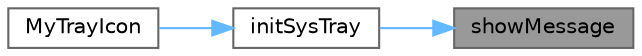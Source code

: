 digraph "showMessage"
{
 // LATEX_PDF_SIZE
  bgcolor="transparent";
  edge [fontname=Helvetica,fontsize=10,labelfontname=Helvetica,labelfontsize=10];
  node [fontname=Helvetica,fontsize=10,shape=box,height=0.2,width=0.4];
  rankdir="RL";
  Node1 [id="Node000001",label="showMessage",height=0.2,width=0.4,color="gray40", fillcolor="grey60", style="filled", fontcolor="black",tooltip="显示系统托盘消息框"];
  Node1 -> Node2 [id="edge1_Node000001_Node000002",dir="back",color="steelblue1",style="solid",tooltip=" "];
  Node2 [id="Node000002",label="initSysTray",height=0.2,width=0.4,color="grey40", fillcolor="white", style="filled",URL="$class_my_tray_icon.html#aacd54dac72f26338b0a05b8a69d2e24d",tooltip="初始化系统托盘图标"];
  Node2 -> Node3 [id="edge2_Node000002_Node000003",dir="back",color="steelblue1",style="solid",tooltip=" "];
  Node3 [id="Node000003",label="MyTrayIcon",height=0.2,width=0.4,color="grey40", fillcolor="white", style="filled",URL="$class_my_tray_icon.html#ac6f87c55cfd184f2b9ab8905b6fbd710",tooltip="构造函数，初始化系统托盘图标"];
}
